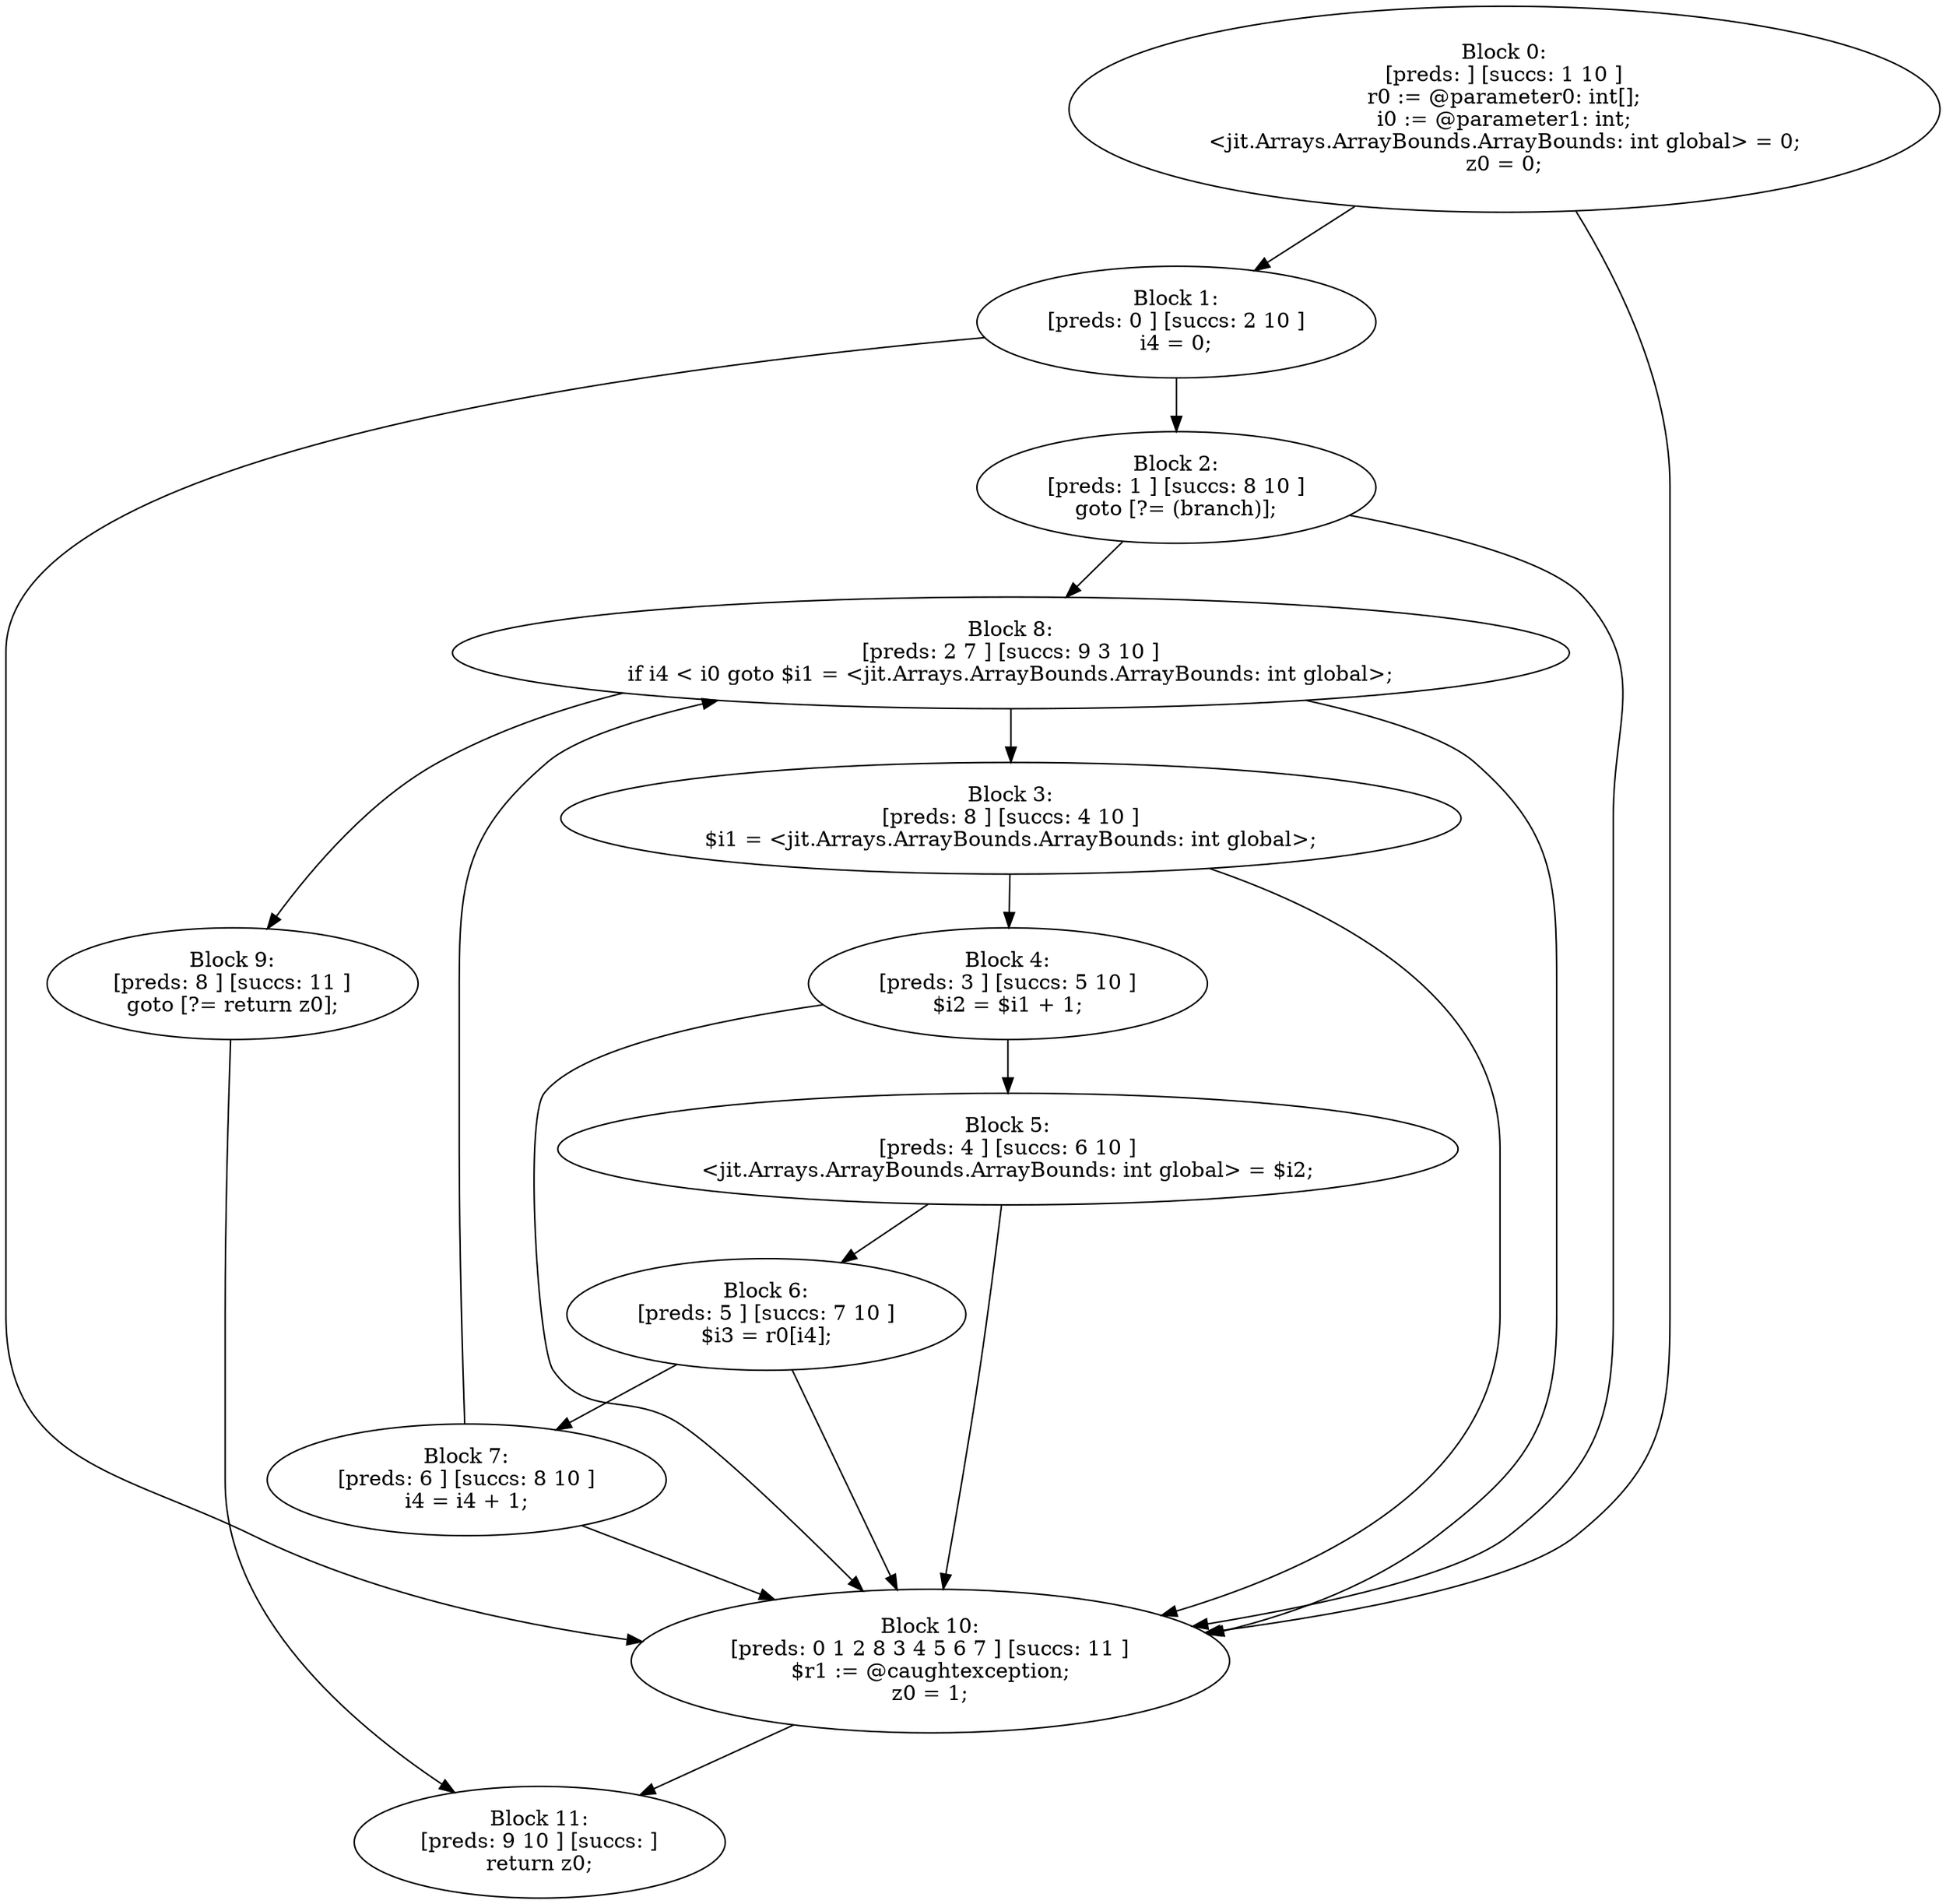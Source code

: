 digraph "unitGraph" {
    "Block 0:
[preds: ] [succs: 1 10 ]
r0 := @parameter0: int[];
i0 := @parameter1: int;
<jit.Arrays.ArrayBounds.ArrayBounds: int global> = 0;
z0 = 0;
"
    "Block 1:
[preds: 0 ] [succs: 2 10 ]
i4 = 0;
"
    "Block 2:
[preds: 1 ] [succs: 8 10 ]
goto [?= (branch)];
"
    "Block 3:
[preds: 8 ] [succs: 4 10 ]
$i1 = <jit.Arrays.ArrayBounds.ArrayBounds: int global>;
"
    "Block 4:
[preds: 3 ] [succs: 5 10 ]
$i2 = $i1 + 1;
"
    "Block 5:
[preds: 4 ] [succs: 6 10 ]
<jit.Arrays.ArrayBounds.ArrayBounds: int global> = $i2;
"
    "Block 6:
[preds: 5 ] [succs: 7 10 ]
$i3 = r0[i4];
"
    "Block 7:
[preds: 6 ] [succs: 8 10 ]
i4 = i4 + 1;
"
    "Block 8:
[preds: 2 7 ] [succs: 9 3 10 ]
if i4 < i0 goto $i1 = <jit.Arrays.ArrayBounds.ArrayBounds: int global>;
"
    "Block 9:
[preds: 8 ] [succs: 11 ]
goto [?= return z0];
"
    "Block 10:
[preds: 0 1 2 8 3 4 5 6 7 ] [succs: 11 ]
$r1 := @caughtexception;
z0 = 1;
"
    "Block 11:
[preds: 9 10 ] [succs: ]
return z0;
"
    "Block 0:
[preds: ] [succs: 1 10 ]
r0 := @parameter0: int[];
i0 := @parameter1: int;
<jit.Arrays.ArrayBounds.ArrayBounds: int global> = 0;
z0 = 0;
"->"Block 1:
[preds: 0 ] [succs: 2 10 ]
i4 = 0;
";
    "Block 0:
[preds: ] [succs: 1 10 ]
r0 := @parameter0: int[];
i0 := @parameter1: int;
<jit.Arrays.ArrayBounds.ArrayBounds: int global> = 0;
z0 = 0;
"->"Block 10:
[preds: 0 1 2 8 3 4 5 6 7 ] [succs: 11 ]
$r1 := @caughtexception;
z0 = 1;
";
    "Block 1:
[preds: 0 ] [succs: 2 10 ]
i4 = 0;
"->"Block 2:
[preds: 1 ] [succs: 8 10 ]
goto [?= (branch)];
";
    "Block 1:
[preds: 0 ] [succs: 2 10 ]
i4 = 0;
"->"Block 10:
[preds: 0 1 2 8 3 4 5 6 7 ] [succs: 11 ]
$r1 := @caughtexception;
z0 = 1;
";
    "Block 2:
[preds: 1 ] [succs: 8 10 ]
goto [?= (branch)];
"->"Block 8:
[preds: 2 7 ] [succs: 9 3 10 ]
if i4 < i0 goto $i1 = <jit.Arrays.ArrayBounds.ArrayBounds: int global>;
";
    "Block 2:
[preds: 1 ] [succs: 8 10 ]
goto [?= (branch)];
"->"Block 10:
[preds: 0 1 2 8 3 4 5 6 7 ] [succs: 11 ]
$r1 := @caughtexception;
z0 = 1;
";
    "Block 3:
[preds: 8 ] [succs: 4 10 ]
$i1 = <jit.Arrays.ArrayBounds.ArrayBounds: int global>;
"->"Block 4:
[preds: 3 ] [succs: 5 10 ]
$i2 = $i1 + 1;
";
    "Block 3:
[preds: 8 ] [succs: 4 10 ]
$i1 = <jit.Arrays.ArrayBounds.ArrayBounds: int global>;
"->"Block 10:
[preds: 0 1 2 8 3 4 5 6 7 ] [succs: 11 ]
$r1 := @caughtexception;
z0 = 1;
";
    "Block 4:
[preds: 3 ] [succs: 5 10 ]
$i2 = $i1 + 1;
"->"Block 5:
[preds: 4 ] [succs: 6 10 ]
<jit.Arrays.ArrayBounds.ArrayBounds: int global> = $i2;
";
    "Block 4:
[preds: 3 ] [succs: 5 10 ]
$i2 = $i1 + 1;
"->"Block 10:
[preds: 0 1 2 8 3 4 5 6 7 ] [succs: 11 ]
$r1 := @caughtexception;
z0 = 1;
";
    "Block 5:
[preds: 4 ] [succs: 6 10 ]
<jit.Arrays.ArrayBounds.ArrayBounds: int global> = $i2;
"->"Block 6:
[preds: 5 ] [succs: 7 10 ]
$i3 = r0[i4];
";
    "Block 5:
[preds: 4 ] [succs: 6 10 ]
<jit.Arrays.ArrayBounds.ArrayBounds: int global> = $i2;
"->"Block 10:
[preds: 0 1 2 8 3 4 5 6 7 ] [succs: 11 ]
$r1 := @caughtexception;
z0 = 1;
";
    "Block 6:
[preds: 5 ] [succs: 7 10 ]
$i3 = r0[i4];
"->"Block 7:
[preds: 6 ] [succs: 8 10 ]
i4 = i4 + 1;
";
    "Block 6:
[preds: 5 ] [succs: 7 10 ]
$i3 = r0[i4];
"->"Block 10:
[preds: 0 1 2 8 3 4 5 6 7 ] [succs: 11 ]
$r1 := @caughtexception;
z0 = 1;
";
    "Block 7:
[preds: 6 ] [succs: 8 10 ]
i4 = i4 + 1;
"->"Block 8:
[preds: 2 7 ] [succs: 9 3 10 ]
if i4 < i0 goto $i1 = <jit.Arrays.ArrayBounds.ArrayBounds: int global>;
";
    "Block 7:
[preds: 6 ] [succs: 8 10 ]
i4 = i4 + 1;
"->"Block 10:
[preds: 0 1 2 8 3 4 5 6 7 ] [succs: 11 ]
$r1 := @caughtexception;
z0 = 1;
";
    "Block 8:
[preds: 2 7 ] [succs: 9 3 10 ]
if i4 < i0 goto $i1 = <jit.Arrays.ArrayBounds.ArrayBounds: int global>;
"->"Block 9:
[preds: 8 ] [succs: 11 ]
goto [?= return z0];
";
    "Block 8:
[preds: 2 7 ] [succs: 9 3 10 ]
if i4 < i0 goto $i1 = <jit.Arrays.ArrayBounds.ArrayBounds: int global>;
"->"Block 3:
[preds: 8 ] [succs: 4 10 ]
$i1 = <jit.Arrays.ArrayBounds.ArrayBounds: int global>;
";
    "Block 8:
[preds: 2 7 ] [succs: 9 3 10 ]
if i4 < i0 goto $i1 = <jit.Arrays.ArrayBounds.ArrayBounds: int global>;
"->"Block 10:
[preds: 0 1 2 8 3 4 5 6 7 ] [succs: 11 ]
$r1 := @caughtexception;
z0 = 1;
";
    "Block 9:
[preds: 8 ] [succs: 11 ]
goto [?= return z0];
"->"Block 11:
[preds: 9 10 ] [succs: ]
return z0;
";
    "Block 10:
[preds: 0 1 2 8 3 4 5 6 7 ] [succs: 11 ]
$r1 := @caughtexception;
z0 = 1;
"->"Block 11:
[preds: 9 10 ] [succs: ]
return z0;
";
}
